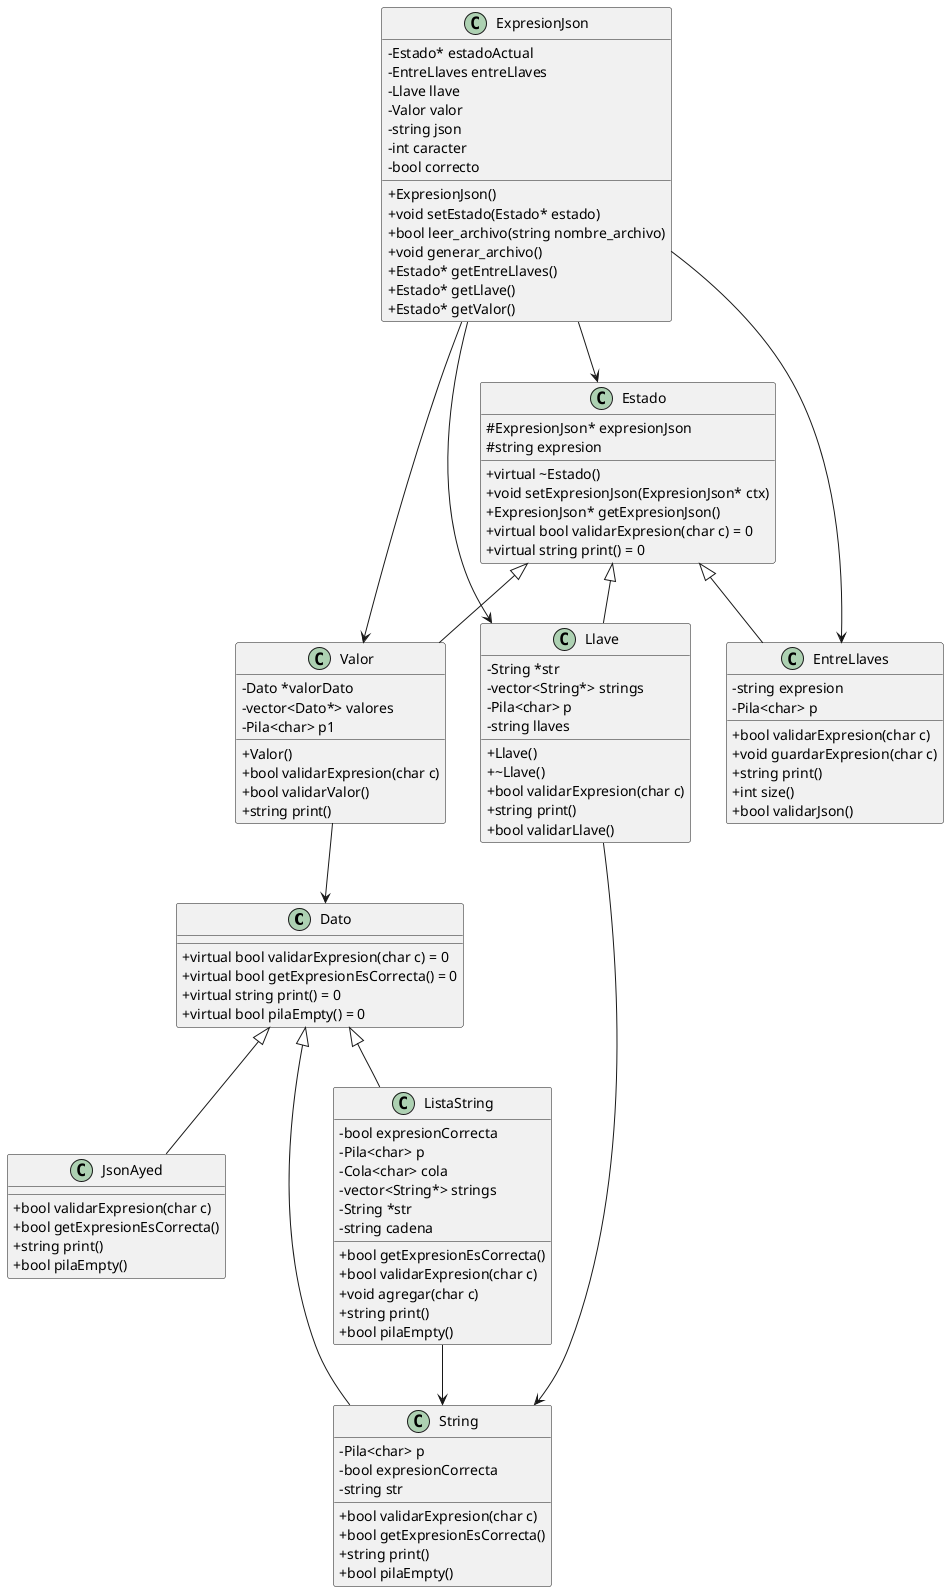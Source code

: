 @startuml diagrama
skinparam classAttributeIconSize 0

class Dato {
    +virtual bool validarExpresion(char c) = 0
    +virtual bool getExpresionEsCorrecta() = 0
    +virtual string print() = 0
    +virtual bool pilaEmpty() = 0
}

class JsonAyed {
    +bool validarExpresion(char c)
    +bool getExpresionEsCorrecta()
    +string print()
    +bool pilaEmpty()
}

class String {
    -Pila<char> p
    -bool expresionCorrecta
    -string str
    +bool validarExpresion(char c)
    +bool getExpresionEsCorrecta()
    +string print()
    +bool pilaEmpty()
}

class ListaString {
    -bool expresionCorrecta
    -Pila<char> p
    -Cola<char> cola
    -vector<String*> strings
    -String *str
    -string cadena
    +bool getExpresionEsCorrecta()
    +bool validarExpresion(char c)
    +void agregar(char c)
    +string print()
    +bool pilaEmpty()
}

class Estado {
    #ExpresionJson* expresionJson
    #string expresion
    +virtual ~Estado()
    +void setExpresionJson(ExpresionJson* ctx)
    +ExpresionJson* getExpresionJson()
    +virtual bool validarExpresion(char c) = 0
    +virtual string print() = 0
}

class EntreLlaves {
    -string expresion
    -Pila<char> p
    +bool validarExpresion(char c)
    +void guardarExpresion(char c)
    +string print()
    +int size()
    +bool validarJson()
}

class Llave {
    -String *str
    -vector<String*> strings
    -Pila<char> p
    -string llaves
    +Llave()
    +~Llave()
    +bool validarExpresion(char c)
    +string print()
    +bool validarLlave()
}

class Valor {
    -Dato *valorDato
    -vector<Dato*> valores
    -Pila<char> p1
    +Valor()
    +bool validarExpresion(char c)
    +bool validarValor()
    +string print()
}

class ExpresionJson {
    -Estado* estadoActual
    -EntreLlaves entreLlaves
    -Llave llave
    -Valor valor
    -string json
    -int caracter
    -bool correcto
    +ExpresionJson()
    +void setEstado(Estado* estado)
    +bool leer_archivo(string nombre_archivo)
    +void generar_archivo()
    +Estado* getEntreLlaves()
    +Estado* getLlave()
    +Estado* getValor()
}

Dato <|-- JsonAyed
Dato <|-- String
Dato <|-- ListaString
Estado <|-- EntreLlaves
Estado <|-- Llave
Estado <|-- Valor
ExpresionJson --> Estado
ExpresionJson --> EntreLlaves
ExpresionJson --> Llave
ExpresionJson --> Valor
ListaString --> String
Llave --> String
Valor --> Dato
@enduml
